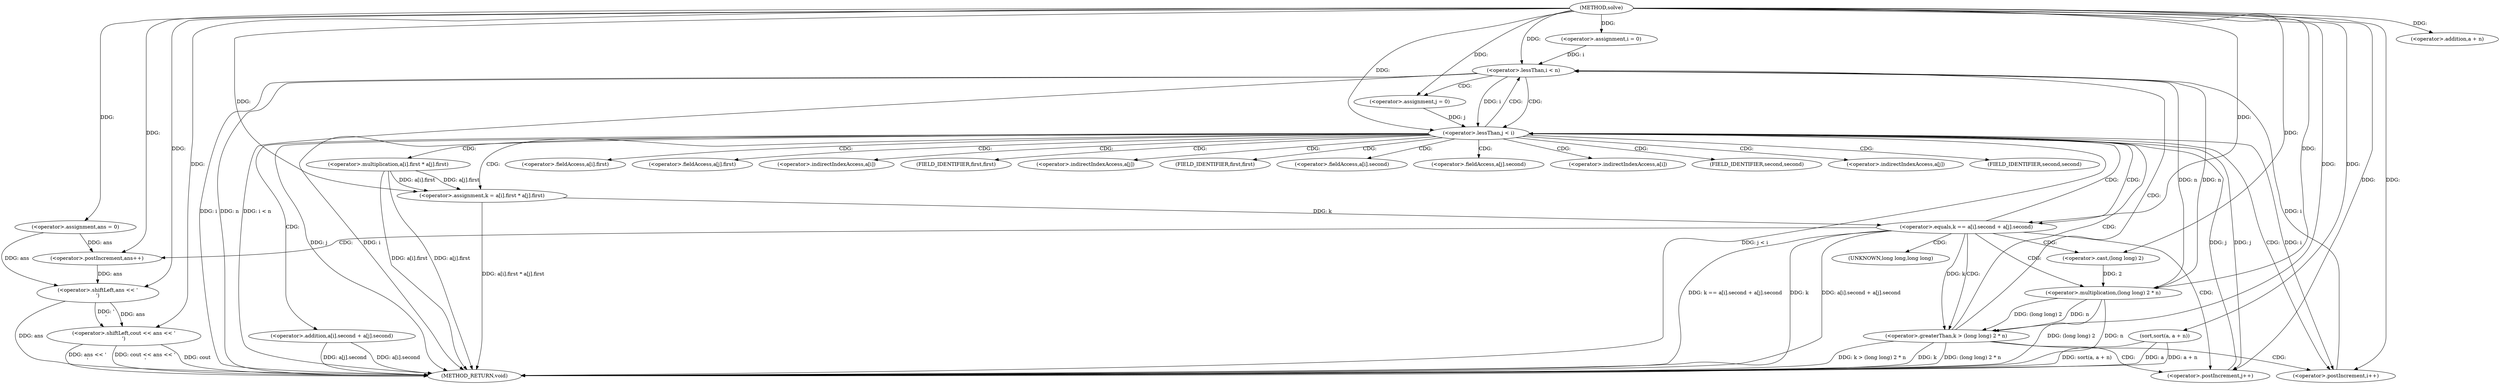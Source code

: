 digraph "solve" {  
"1000124" [label = "(METHOD,solve)" ]
"1000204" [label = "(METHOD_RETURN,void)" ]
"1000126" [label = "(sort,sort(a, a + n))" ]
"1000132" [label = "(<operator>.assignment,ans = 0)" ]
"1000199" [label = "(<operator>.shiftLeft,cout << ans << '\n')" ]
"1000137" [label = "(<operator>.assignment,i = 0)" ]
"1000140" [label = "(<operator>.lessThan,i < n)" ]
"1000143" [label = "(<operator>.postIncrement,i++)" ]
"1000128" [label = "(<operator>.addition,a + n)" ]
"1000201" [label = "(<operator>.shiftLeft,ans << '\n')" ]
"1000148" [label = "(<operator>.assignment,j = 0)" ]
"1000151" [label = "(<operator>.lessThan,j < i)" ]
"1000154" [label = "(<operator>.postIncrement,j++)" ]
"1000158" [label = "(<operator>.assignment,k = a[i].first * a[j].first)" ]
"1000172" [label = "(<operator>.equals,k == a[i].second + a[j].second)" ]
"1000160" [label = "(<operator>.multiplication,a[i].first * a[j].first)" ]
"1000186" [label = "(<operator>.postIncrement,ans++)" ]
"1000174" [label = "(<operator>.addition,a[i].second + a[j].second)" ]
"1000190" [label = "(<operator>.greaterThan,k > (long long) 2 * n)" ]
"1000192" [label = "(<operator>.multiplication,(long long) 2 * n)" ]
"1000193" [label = "(<operator>.cast,(long long) 2)" ]
"1000161" [label = "(<operator>.fieldAccess,a[i].first)" ]
"1000166" [label = "(<operator>.fieldAccess,a[j].first)" ]
"1000162" [label = "(<operator>.indirectIndexAccess,a[i])" ]
"1000165" [label = "(FIELD_IDENTIFIER,first,first)" ]
"1000167" [label = "(<operator>.indirectIndexAccess,a[j])" ]
"1000170" [label = "(FIELD_IDENTIFIER,first,first)" ]
"1000175" [label = "(<operator>.fieldAccess,a[i].second)" ]
"1000180" [label = "(<operator>.fieldAccess,a[j].second)" ]
"1000176" [label = "(<operator>.indirectIndexAccess,a[i])" ]
"1000179" [label = "(FIELD_IDENTIFIER,second,second)" ]
"1000181" [label = "(<operator>.indirectIndexAccess,a[j])" ]
"1000184" [label = "(FIELD_IDENTIFIER,second,second)" ]
"1000194" [label = "(UNKNOWN,long long,long long)" ]
  "1000126" -> "1000204"  [ label = "DDG: a"] 
  "1000126" -> "1000204"  [ label = "DDG: a + n"] 
  "1000126" -> "1000204"  [ label = "DDG: sort(a, a + n)"] 
  "1000140" -> "1000204"  [ label = "DDG: i"] 
  "1000140" -> "1000204"  [ label = "DDG: n"] 
  "1000140" -> "1000204"  [ label = "DDG: i < n"] 
  "1000151" -> "1000204"  [ label = "DDG: j"] 
  "1000151" -> "1000204"  [ label = "DDG: i"] 
  "1000151" -> "1000204"  [ label = "DDG: j < i"] 
  "1000160" -> "1000204"  [ label = "DDG: a[i].first"] 
  "1000160" -> "1000204"  [ label = "DDG: a[j].first"] 
  "1000158" -> "1000204"  [ label = "DDG: a[i].first * a[j].first"] 
  "1000172" -> "1000204"  [ label = "DDG: k"] 
  "1000174" -> "1000204"  [ label = "DDG: a[i].second"] 
  "1000174" -> "1000204"  [ label = "DDG: a[j].second"] 
  "1000172" -> "1000204"  [ label = "DDG: a[i].second + a[j].second"] 
  "1000172" -> "1000204"  [ label = "DDG: k == a[i].second + a[j].second"] 
  "1000190" -> "1000204"  [ label = "DDG: k"] 
  "1000192" -> "1000204"  [ label = "DDG: (long long) 2"] 
  "1000192" -> "1000204"  [ label = "DDG: n"] 
  "1000190" -> "1000204"  [ label = "DDG: (long long) 2 * n"] 
  "1000190" -> "1000204"  [ label = "DDG: k > (long long) 2 * n"] 
  "1000201" -> "1000204"  [ label = "DDG: ans"] 
  "1000199" -> "1000204"  [ label = "DDG: ans << '\n'"] 
  "1000199" -> "1000204"  [ label = "DDG: cout << ans << '\n'"] 
  "1000199" -> "1000204"  [ label = "DDG: cout"] 
  "1000124" -> "1000132"  [ label = "DDG: "] 
  "1000124" -> "1000126"  [ label = "DDG: "] 
  "1000124" -> "1000137"  [ label = "DDG: "] 
  "1000124" -> "1000199"  [ label = "DDG: "] 
  "1000201" -> "1000199"  [ label = "DDG: ans"] 
  "1000201" -> "1000199"  [ label = "DDG: '\n'"] 
  "1000124" -> "1000128"  [ label = "DDG: "] 
  "1000137" -> "1000140"  [ label = "DDG: i"] 
  "1000143" -> "1000140"  [ label = "DDG: i"] 
  "1000124" -> "1000140"  [ label = "DDG: "] 
  "1000192" -> "1000140"  [ label = "DDG: n"] 
  "1000151" -> "1000143"  [ label = "DDG: i"] 
  "1000124" -> "1000143"  [ label = "DDG: "] 
  "1000132" -> "1000201"  [ label = "DDG: ans"] 
  "1000186" -> "1000201"  [ label = "DDG: ans"] 
  "1000124" -> "1000201"  [ label = "DDG: "] 
  "1000124" -> "1000148"  [ label = "DDG: "] 
  "1000148" -> "1000151"  [ label = "DDG: j"] 
  "1000154" -> "1000151"  [ label = "DDG: j"] 
  "1000124" -> "1000151"  [ label = "DDG: "] 
  "1000140" -> "1000151"  [ label = "DDG: i"] 
  "1000151" -> "1000154"  [ label = "DDG: j"] 
  "1000124" -> "1000154"  [ label = "DDG: "] 
  "1000160" -> "1000158"  [ label = "DDG: a[i].first"] 
  "1000160" -> "1000158"  [ label = "DDG: a[j].first"] 
  "1000124" -> "1000158"  [ label = "DDG: "] 
  "1000158" -> "1000172"  [ label = "DDG: k"] 
  "1000124" -> "1000172"  [ label = "DDG: "] 
  "1000132" -> "1000186"  [ label = "DDG: ans"] 
  "1000124" -> "1000186"  [ label = "DDG: "] 
  "1000172" -> "1000190"  [ label = "DDG: k"] 
  "1000124" -> "1000190"  [ label = "DDG: "] 
  "1000192" -> "1000190"  [ label = "DDG: (long long) 2"] 
  "1000192" -> "1000190"  [ label = "DDG: n"] 
  "1000193" -> "1000192"  [ label = "DDG: 2"] 
  "1000140" -> "1000192"  [ label = "DDG: n"] 
  "1000124" -> "1000192"  [ label = "DDG: "] 
  "1000124" -> "1000193"  [ label = "DDG: "] 
  "1000140" -> "1000148"  [ label = "CDG: "] 
  "1000140" -> "1000151"  [ label = "CDG: "] 
  "1000151" -> "1000174"  [ label = "CDG: "] 
  "1000151" -> "1000161"  [ label = "CDG: "] 
  "1000151" -> "1000166"  [ label = "CDG: "] 
  "1000151" -> "1000180"  [ label = "CDG: "] 
  "1000151" -> "1000165"  [ label = "CDG: "] 
  "1000151" -> "1000172"  [ label = "CDG: "] 
  "1000151" -> "1000143"  [ label = "CDG: "] 
  "1000151" -> "1000167"  [ label = "CDG: "] 
  "1000151" -> "1000158"  [ label = "CDG: "] 
  "1000151" -> "1000175"  [ label = "CDG: "] 
  "1000151" -> "1000160"  [ label = "CDG: "] 
  "1000151" -> "1000170"  [ label = "CDG: "] 
  "1000151" -> "1000179"  [ label = "CDG: "] 
  "1000151" -> "1000184"  [ label = "CDG: "] 
  "1000151" -> "1000176"  [ label = "CDG: "] 
  "1000151" -> "1000162"  [ label = "CDG: "] 
  "1000151" -> "1000140"  [ label = "CDG: "] 
  "1000151" -> "1000181"  [ label = "CDG: "] 
  "1000172" -> "1000186"  [ label = "CDG: "] 
  "1000172" -> "1000190"  [ label = "CDG: "] 
  "1000172" -> "1000154"  [ label = "CDG: "] 
  "1000172" -> "1000151"  [ label = "CDG: "] 
  "1000172" -> "1000193"  [ label = "CDG: "] 
  "1000172" -> "1000194"  [ label = "CDG: "] 
  "1000172" -> "1000192"  [ label = "CDG: "] 
  "1000190" -> "1000154"  [ label = "CDG: "] 
  "1000190" -> "1000151"  [ label = "CDG: "] 
  "1000190" -> "1000143"  [ label = "CDG: "] 
  "1000190" -> "1000140"  [ label = "CDG: "] 
}
